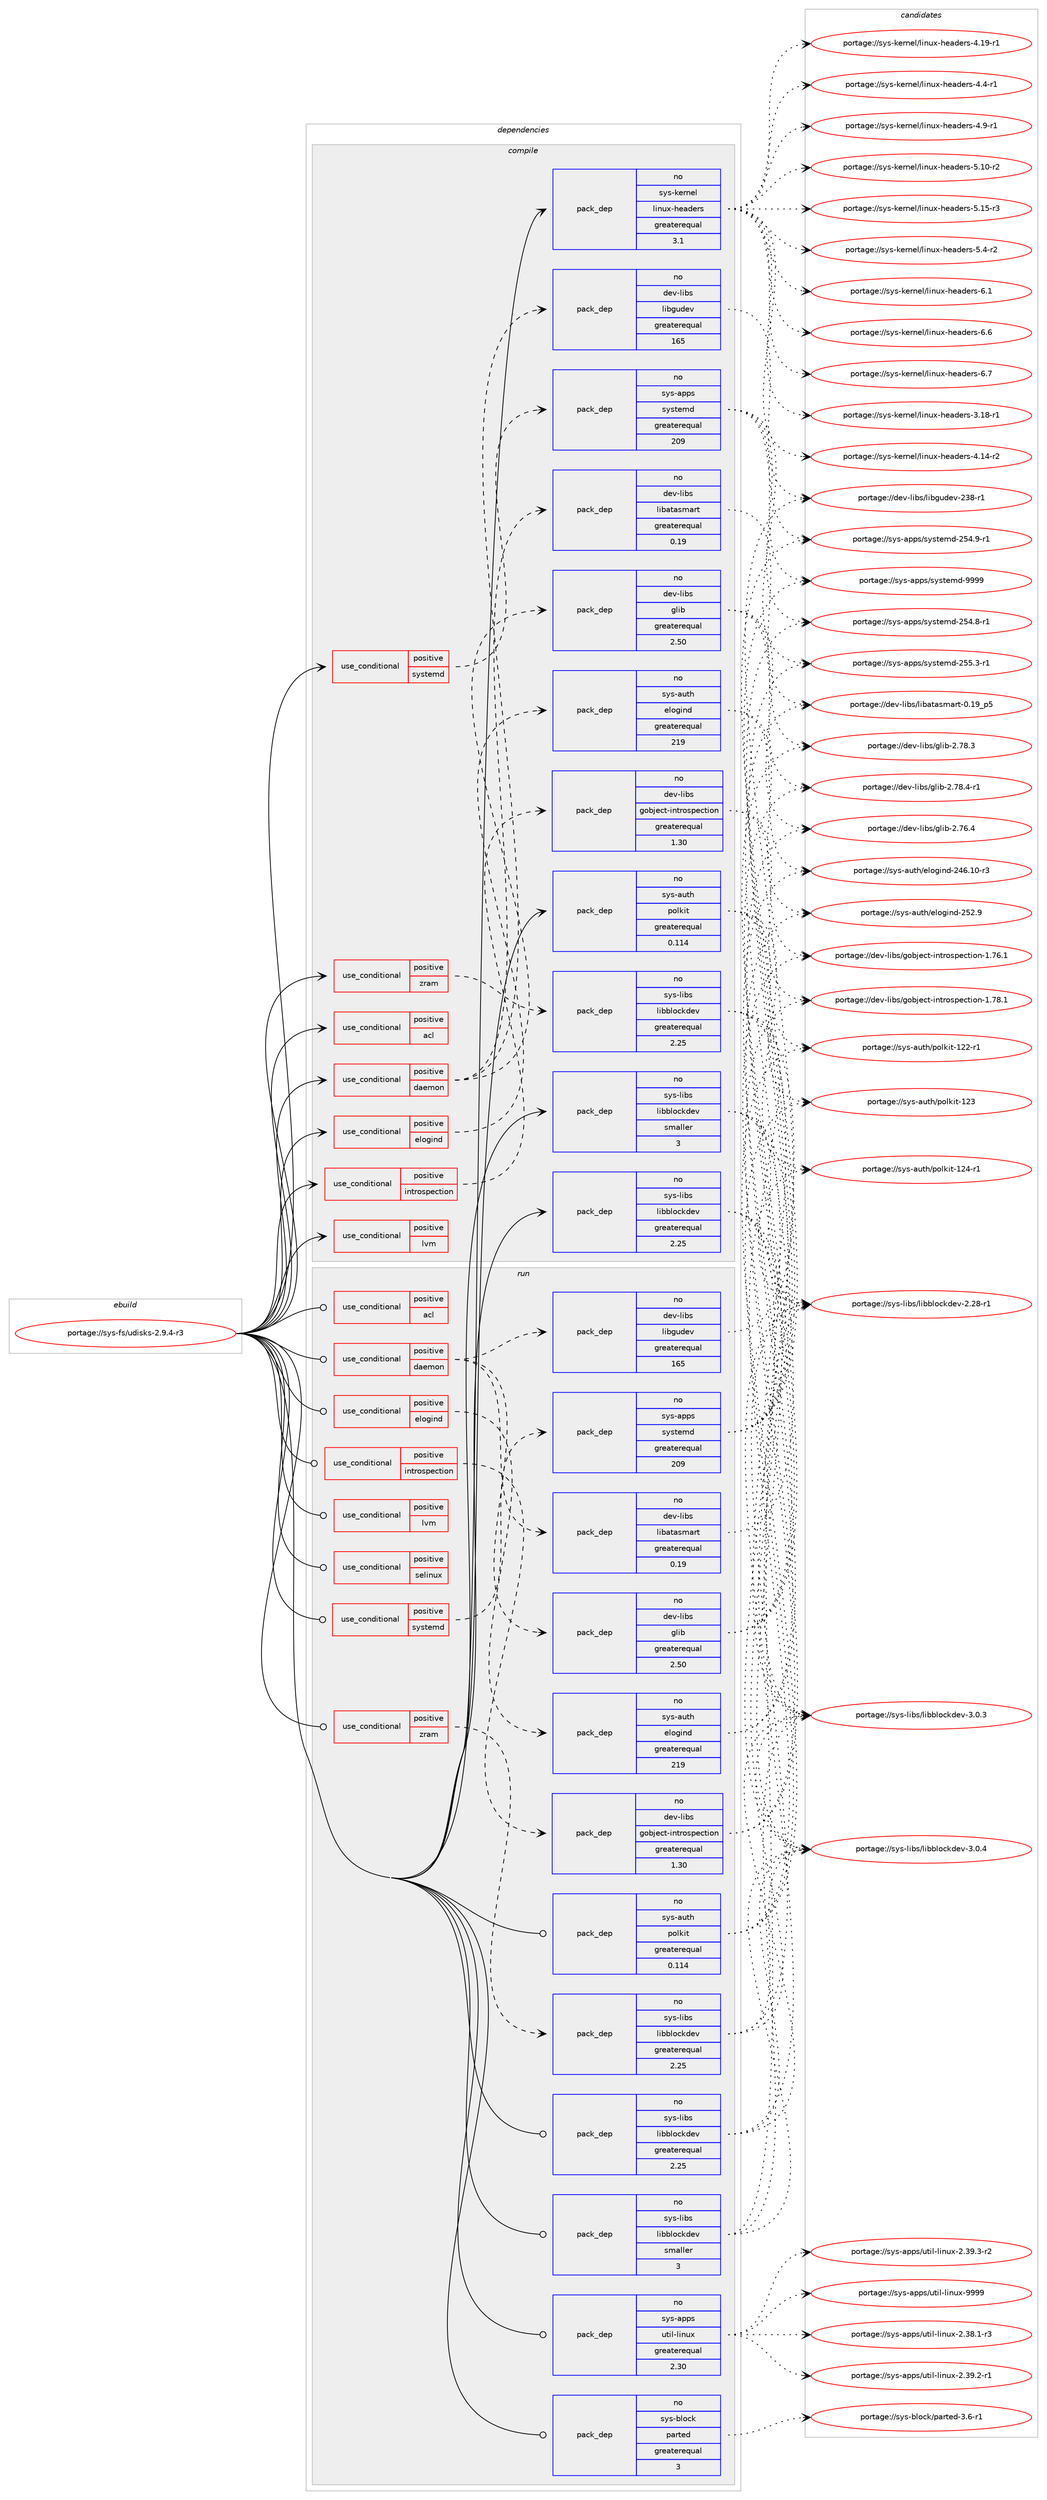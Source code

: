 digraph prolog {

# *************
# Graph options
# *************

newrank=true;
concentrate=true;
compound=true;
graph [rankdir=LR,fontname=Helvetica,fontsize=10,ranksep=1.5];#, ranksep=2.5, nodesep=0.2];
edge  [arrowhead=vee];
node  [fontname=Helvetica,fontsize=10];

# **********
# The ebuild
# **********

subgraph cluster_leftcol {
color=gray;
rank=same;
label=<<i>ebuild</i>>;
id [label="portage://sys-fs/udisks-2.9.4-r3", color=red, width=4, href="../sys-fs/udisks-2.9.4-r3.svg"];
}

# ****************
# The dependencies
# ****************

subgraph cluster_midcol {
color=gray;
label=<<i>dependencies</i>>;
subgraph cluster_compile {
fillcolor="#eeeeee";
style=filled;
label=<<i>compile</i>>;
subgraph cond13725 {
dependency20249 [label=<<TABLE BORDER="0" CELLBORDER="1" CELLSPACING="0" CELLPADDING="4"><TR><TD ROWSPAN="3" CELLPADDING="10">use_conditional</TD></TR><TR><TD>positive</TD></TR><TR><TD>acl</TD></TR></TABLE>>, shape=none, color=red];
# *** BEGIN UNKNOWN DEPENDENCY TYPE (TODO) ***
# dependency20249 -> package_dependency(portage://sys-fs/udisks-2.9.4-r3,install,no,virtual,acl,none,[,,],[],[])
# *** END UNKNOWN DEPENDENCY TYPE (TODO) ***

}
id:e -> dependency20249:w [weight=20,style="solid",arrowhead="vee"];
subgraph cond13726 {
dependency20250 [label=<<TABLE BORDER="0" CELLBORDER="1" CELLSPACING="0" CELLPADDING="4"><TR><TD ROWSPAN="3" CELLPADDING="10">use_conditional</TD></TR><TR><TD>positive</TD></TR><TR><TD>daemon</TD></TR></TABLE>>, shape=none, color=red];
subgraph pack6338 {
dependency20251 [label=<<TABLE BORDER="0" CELLBORDER="1" CELLSPACING="0" CELLPADDING="4" WIDTH="220"><TR><TD ROWSPAN="6" CELLPADDING="30">pack_dep</TD></TR><TR><TD WIDTH="110">no</TD></TR><TR><TD>dev-libs</TD></TR><TR><TD>glib</TD></TR><TR><TD>greaterequal</TD></TR><TR><TD>2.50</TD></TR></TABLE>>, shape=none, color=blue];
}
dependency20250:e -> dependency20251:w [weight=20,style="dashed",arrowhead="vee"];
subgraph pack6339 {
dependency20252 [label=<<TABLE BORDER="0" CELLBORDER="1" CELLSPACING="0" CELLPADDING="4" WIDTH="220"><TR><TD ROWSPAN="6" CELLPADDING="30">pack_dep</TD></TR><TR><TD WIDTH="110">no</TD></TR><TR><TD>dev-libs</TD></TR><TR><TD>libatasmart</TD></TR><TR><TD>greaterequal</TD></TR><TR><TD>0.19</TD></TR></TABLE>>, shape=none, color=blue];
}
dependency20250:e -> dependency20252:w [weight=20,style="dashed",arrowhead="vee"];
subgraph pack6340 {
dependency20253 [label=<<TABLE BORDER="0" CELLBORDER="1" CELLSPACING="0" CELLPADDING="4" WIDTH="220"><TR><TD ROWSPAN="6" CELLPADDING="30">pack_dep</TD></TR><TR><TD WIDTH="110">no</TD></TR><TR><TD>dev-libs</TD></TR><TR><TD>libgudev</TD></TR><TR><TD>greaterequal</TD></TR><TR><TD>165</TD></TR></TABLE>>, shape=none, color=blue];
}
dependency20250:e -> dependency20253:w [weight=20,style="dashed",arrowhead="vee"];
}
id:e -> dependency20250:w [weight=20,style="solid",arrowhead="vee"];
subgraph cond13727 {
dependency20254 [label=<<TABLE BORDER="0" CELLBORDER="1" CELLSPACING="0" CELLPADDING="4"><TR><TD ROWSPAN="3" CELLPADDING="10">use_conditional</TD></TR><TR><TD>positive</TD></TR><TR><TD>elogind</TD></TR></TABLE>>, shape=none, color=red];
subgraph pack6341 {
dependency20255 [label=<<TABLE BORDER="0" CELLBORDER="1" CELLSPACING="0" CELLPADDING="4" WIDTH="220"><TR><TD ROWSPAN="6" CELLPADDING="30">pack_dep</TD></TR><TR><TD WIDTH="110">no</TD></TR><TR><TD>sys-auth</TD></TR><TR><TD>elogind</TD></TR><TR><TD>greaterequal</TD></TR><TR><TD>219</TD></TR></TABLE>>, shape=none, color=blue];
}
dependency20254:e -> dependency20255:w [weight=20,style="dashed",arrowhead="vee"];
}
id:e -> dependency20254:w [weight=20,style="solid",arrowhead="vee"];
subgraph cond13728 {
dependency20256 [label=<<TABLE BORDER="0" CELLBORDER="1" CELLSPACING="0" CELLPADDING="4"><TR><TD ROWSPAN="3" CELLPADDING="10">use_conditional</TD></TR><TR><TD>positive</TD></TR><TR><TD>introspection</TD></TR></TABLE>>, shape=none, color=red];
subgraph pack6342 {
dependency20257 [label=<<TABLE BORDER="0" CELLBORDER="1" CELLSPACING="0" CELLPADDING="4" WIDTH="220"><TR><TD ROWSPAN="6" CELLPADDING="30">pack_dep</TD></TR><TR><TD WIDTH="110">no</TD></TR><TR><TD>dev-libs</TD></TR><TR><TD>gobject-introspection</TD></TR><TR><TD>greaterequal</TD></TR><TR><TD>1.30</TD></TR></TABLE>>, shape=none, color=blue];
}
dependency20256:e -> dependency20257:w [weight=20,style="dashed",arrowhead="vee"];
}
id:e -> dependency20256:w [weight=20,style="solid",arrowhead="vee"];
subgraph cond13729 {
dependency20258 [label=<<TABLE BORDER="0" CELLBORDER="1" CELLSPACING="0" CELLPADDING="4"><TR><TD ROWSPAN="3" CELLPADDING="10">use_conditional</TD></TR><TR><TD>positive</TD></TR><TR><TD>lvm</TD></TR></TABLE>>, shape=none, color=red];
# *** BEGIN UNKNOWN DEPENDENCY TYPE (TODO) ***
# dependency20258 -> package_dependency(portage://sys-fs/udisks-2.9.4-r3,install,no,sys-fs,lvm2,none,[,,],[],[])
# *** END UNKNOWN DEPENDENCY TYPE (TODO) ***

}
id:e -> dependency20258:w [weight=20,style="solid",arrowhead="vee"];
subgraph cond13730 {
dependency20259 [label=<<TABLE BORDER="0" CELLBORDER="1" CELLSPACING="0" CELLPADDING="4"><TR><TD ROWSPAN="3" CELLPADDING="10">use_conditional</TD></TR><TR><TD>positive</TD></TR><TR><TD>systemd</TD></TR></TABLE>>, shape=none, color=red];
subgraph pack6343 {
dependency20260 [label=<<TABLE BORDER="0" CELLBORDER="1" CELLSPACING="0" CELLPADDING="4" WIDTH="220"><TR><TD ROWSPAN="6" CELLPADDING="30">pack_dep</TD></TR><TR><TD WIDTH="110">no</TD></TR><TR><TD>sys-apps</TD></TR><TR><TD>systemd</TD></TR><TR><TD>greaterequal</TD></TR><TR><TD>209</TD></TR></TABLE>>, shape=none, color=blue];
}
dependency20259:e -> dependency20260:w [weight=20,style="dashed",arrowhead="vee"];
}
id:e -> dependency20259:w [weight=20,style="solid",arrowhead="vee"];
subgraph cond13731 {
dependency20261 [label=<<TABLE BORDER="0" CELLBORDER="1" CELLSPACING="0" CELLPADDING="4"><TR><TD ROWSPAN="3" CELLPADDING="10">use_conditional</TD></TR><TR><TD>positive</TD></TR><TR><TD>zram</TD></TR></TABLE>>, shape=none, color=red];
subgraph pack6344 {
dependency20262 [label=<<TABLE BORDER="0" CELLBORDER="1" CELLSPACING="0" CELLPADDING="4" WIDTH="220"><TR><TD ROWSPAN="6" CELLPADDING="30">pack_dep</TD></TR><TR><TD WIDTH="110">no</TD></TR><TR><TD>sys-libs</TD></TR><TR><TD>libblockdev</TD></TR><TR><TD>greaterequal</TD></TR><TR><TD>2.25</TD></TR></TABLE>>, shape=none, color=blue];
}
dependency20261:e -> dependency20262:w [weight=20,style="dashed",arrowhead="vee"];
}
id:e -> dependency20261:w [weight=20,style="solid",arrowhead="vee"];
subgraph pack6345 {
dependency20263 [label=<<TABLE BORDER="0" CELLBORDER="1" CELLSPACING="0" CELLPADDING="4" WIDTH="220"><TR><TD ROWSPAN="6" CELLPADDING="30">pack_dep</TD></TR><TR><TD WIDTH="110">no</TD></TR><TR><TD>sys-auth</TD></TR><TR><TD>polkit</TD></TR><TR><TD>greaterequal</TD></TR><TR><TD>0.114</TD></TR></TABLE>>, shape=none, color=blue];
}
id:e -> dependency20263:w [weight=20,style="solid",arrowhead="vee"];
subgraph pack6346 {
dependency20264 [label=<<TABLE BORDER="0" CELLBORDER="1" CELLSPACING="0" CELLPADDING="4" WIDTH="220"><TR><TD ROWSPAN="6" CELLPADDING="30">pack_dep</TD></TR><TR><TD WIDTH="110">no</TD></TR><TR><TD>sys-kernel</TD></TR><TR><TD>linux-headers</TD></TR><TR><TD>greaterequal</TD></TR><TR><TD>3.1</TD></TR></TABLE>>, shape=none, color=blue];
}
id:e -> dependency20264:w [weight=20,style="solid",arrowhead="vee"];
subgraph pack6347 {
dependency20265 [label=<<TABLE BORDER="0" CELLBORDER="1" CELLSPACING="0" CELLPADDING="4" WIDTH="220"><TR><TD ROWSPAN="6" CELLPADDING="30">pack_dep</TD></TR><TR><TD WIDTH="110">no</TD></TR><TR><TD>sys-libs</TD></TR><TR><TD>libblockdev</TD></TR><TR><TD>greaterequal</TD></TR><TR><TD>2.25</TD></TR></TABLE>>, shape=none, color=blue];
}
id:e -> dependency20265:w [weight=20,style="solid",arrowhead="vee"];
subgraph pack6348 {
dependency20266 [label=<<TABLE BORDER="0" CELLBORDER="1" CELLSPACING="0" CELLPADDING="4" WIDTH="220"><TR><TD ROWSPAN="6" CELLPADDING="30">pack_dep</TD></TR><TR><TD WIDTH="110">no</TD></TR><TR><TD>sys-libs</TD></TR><TR><TD>libblockdev</TD></TR><TR><TD>smaller</TD></TR><TR><TD>3</TD></TR></TABLE>>, shape=none, color=blue];
}
id:e -> dependency20266:w [weight=20,style="solid",arrowhead="vee"];
# *** BEGIN UNKNOWN DEPENDENCY TYPE (TODO) ***
# id -> package_dependency(portage://sys-fs/udisks-2.9.4-r3,install,no,virtual,udev,none,[,,],[],[])
# *** END UNKNOWN DEPENDENCY TYPE (TODO) ***

}
subgraph cluster_compileandrun {
fillcolor="#eeeeee";
style=filled;
label=<<i>compile and run</i>>;
}
subgraph cluster_run {
fillcolor="#eeeeee";
style=filled;
label=<<i>run</i>>;
subgraph cond13732 {
dependency20267 [label=<<TABLE BORDER="0" CELLBORDER="1" CELLSPACING="0" CELLPADDING="4"><TR><TD ROWSPAN="3" CELLPADDING="10">use_conditional</TD></TR><TR><TD>positive</TD></TR><TR><TD>acl</TD></TR></TABLE>>, shape=none, color=red];
# *** BEGIN UNKNOWN DEPENDENCY TYPE (TODO) ***
# dependency20267 -> package_dependency(portage://sys-fs/udisks-2.9.4-r3,run,no,virtual,acl,none,[,,],[],[])
# *** END UNKNOWN DEPENDENCY TYPE (TODO) ***

}
id:e -> dependency20267:w [weight=20,style="solid",arrowhead="odot"];
subgraph cond13733 {
dependency20268 [label=<<TABLE BORDER="0" CELLBORDER="1" CELLSPACING="0" CELLPADDING="4"><TR><TD ROWSPAN="3" CELLPADDING="10">use_conditional</TD></TR><TR><TD>positive</TD></TR><TR><TD>daemon</TD></TR></TABLE>>, shape=none, color=red];
subgraph pack6349 {
dependency20269 [label=<<TABLE BORDER="0" CELLBORDER="1" CELLSPACING="0" CELLPADDING="4" WIDTH="220"><TR><TD ROWSPAN="6" CELLPADDING="30">pack_dep</TD></TR><TR><TD WIDTH="110">no</TD></TR><TR><TD>dev-libs</TD></TR><TR><TD>glib</TD></TR><TR><TD>greaterequal</TD></TR><TR><TD>2.50</TD></TR></TABLE>>, shape=none, color=blue];
}
dependency20268:e -> dependency20269:w [weight=20,style="dashed",arrowhead="vee"];
subgraph pack6350 {
dependency20270 [label=<<TABLE BORDER="0" CELLBORDER="1" CELLSPACING="0" CELLPADDING="4" WIDTH="220"><TR><TD ROWSPAN="6" CELLPADDING="30">pack_dep</TD></TR><TR><TD WIDTH="110">no</TD></TR><TR><TD>dev-libs</TD></TR><TR><TD>libatasmart</TD></TR><TR><TD>greaterequal</TD></TR><TR><TD>0.19</TD></TR></TABLE>>, shape=none, color=blue];
}
dependency20268:e -> dependency20270:w [weight=20,style="dashed",arrowhead="vee"];
subgraph pack6351 {
dependency20271 [label=<<TABLE BORDER="0" CELLBORDER="1" CELLSPACING="0" CELLPADDING="4" WIDTH="220"><TR><TD ROWSPAN="6" CELLPADDING="30">pack_dep</TD></TR><TR><TD WIDTH="110">no</TD></TR><TR><TD>dev-libs</TD></TR><TR><TD>libgudev</TD></TR><TR><TD>greaterequal</TD></TR><TR><TD>165</TD></TR></TABLE>>, shape=none, color=blue];
}
dependency20268:e -> dependency20271:w [weight=20,style="dashed",arrowhead="vee"];
}
id:e -> dependency20268:w [weight=20,style="solid",arrowhead="odot"];
subgraph cond13734 {
dependency20272 [label=<<TABLE BORDER="0" CELLBORDER="1" CELLSPACING="0" CELLPADDING="4"><TR><TD ROWSPAN="3" CELLPADDING="10">use_conditional</TD></TR><TR><TD>positive</TD></TR><TR><TD>elogind</TD></TR></TABLE>>, shape=none, color=red];
subgraph pack6352 {
dependency20273 [label=<<TABLE BORDER="0" CELLBORDER="1" CELLSPACING="0" CELLPADDING="4" WIDTH="220"><TR><TD ROWSPAN="6" CELLPADDING="30">pack_dep</TD></TR><TR><TD WIDTH="110">no</TD></TR><TR><TD>sys-auth</TD></TR><TR><TD>elogind</TD></TR><TR><TD>greaterequal</TD></TR><TR><TD>219</TD></TR></TABLE>>, shape=none, color=blue];
}
dependency20272:e -> dependency20273:w [weight=20,style="dashed",arrowhead="vee"];
}
id:e -> dependency20272:w [weight=20,style="solid",arrowhead="odot"];
subgraph cond13735 {
dependency20274 [label=<<TABLE BORDER="0" CELLBORDER="1" CELLSPACING="0" CELLPADDING="4"><TR><TD ROWSPAN="3" CELLPADDING="10">use_conditional</TD></TR><TR><TD>positive</TD></TR><TR><TD>introspection</TD></TR></TABLE>>, shape=none, color=red];
subgraph pack6353 {
dependency20275 [label=<<TABLE BORDER="0" CELLBORDER="1" CELLSPACING="0" CELLPADDING="4" WIDTH="220"><TR><TD ROWSPAN="6" CELLPADDING="30">pack_dep</TD></TR><TR><TD WIDTH="110">no</TD></TR><TR><TD>dev-libs</TD></TR><TR><TD>gobject-introspection</TD></TR><TR><TD>greaterequal</TD></TR><TR><TD>1.30</TD></TR></TABLE>>, shape=none, color=blue];
}
dependency20274:e -> dependency20275:w [weight=20,style="dashed",arrowhead="vee"];
}
id:e -> dependency20274:w [weight=20,style="solid",arrowhead="odot"];
subgraph cond13736 {
dependency20276 [label=<<TABLE BORDER="0" CELLBORDER="1" CELLSPACING="0" CELLPADDING="4"><TR><TD ROWSPAN="3" CELLPADDING="10">use_conditional</TD></TR><TR><TD>positive</TD></TR><TR><TD>lvm</TD></TR></TABLE>>, shape=none, color=red];
# *** BEGIN UNKNOWN DEPENDENCY TYPE (TODO) ***
# dependency20276 -> package_dependency(portage://sys-fs/udisks-2.9.4-r3,run,no,sys-fs,lvm2,none,[,,],[],[])
# *** END UNKNOWN DEPENDENCY TYPE (TODO) ***

}
id:e -> dependency20276:w [weight=20,style="solid",arrowhead="odot"];
subgraph cond13737 {
dependency20277 [label=<<TABLE BORDER="0" CELLBORDER="1" CELLSPACING="0" CELLPADDING="4"><TR><TD ROWSPAN="3" CELLPADDING="10">use_conditional</TD></TR><TR><TD>positive</TD></TR><TR><TD>selinux</TD></TR></TABLE>>, shape=none, color=red];
# *** BEGIN UNKNOWN DEPENDENCY TYPE (TODO) ***
# dependency20277 -> package_dependency(portage://sys-fs/udisks-2.9.4-r3,run,no,sec-policy,selinux-devicekit,none,[,,],[],[])
# *** END UNKNOWN DEPENDENCY TYPE (TODO) ***

}
id:e -> dependency20277:w [weight=20,style="solid",arrowhead="odot"];
subgraph cond13738 {
dependency20278 [label=<<TABLE BORDER="0" CELLBORDER="1" CELLSPACING="0" CELLPADDING="4"><TR><TD ROWSPAN="3" CELLPADDING="10">use_conditional</TD></TR><TR><TD>positive</TD></TR><TR><TD>systemd</TD></TR></TABLE>>, shape=none, color=red];
subgraph pack6354 {
dependency20279 [label=<<TABLE BORDER="0" CELLBORDER="1" CELLSPACING="0" CELLPADDING="4" WIDTH="220"><TR><TD ROWSPAN="6" CELLPADDING="30">pack_dep</TD></TR><TR><TD WIDTH="110">no</TD></TR><TR><TD>sys-apps</TD></TR><TR><TD>systemd</TD></TR><TR><TD>greaterequal</TD></TR><TR><TD>209</TD></TR></TABLE>>, shape=none, color=blue];
}
dependency20278:e -> dependency20279:w [weight=20,style="dashed",arrowhead="vee"];
}
id:e -> dependency20278:w [weight=20,style="solid",arrowhead="odot"];
subgraph cond13739 {
dependency20280 [label=<<TABLE BORDER="0" CELLBORDER="1" CELLSPACING="0" CELLPADDING="4"><TR><TD ROWSPAN="3" CELLPADDING="10">use_conditional</TD></TR><TR><TD>positive</TD></TR><TR><TD>zram</TD></TR></TABLE>>, shape=none, color=red];
subgraph pack6355 {
dependency20281 [label=<<TABLE BORDER="0" CELLBORDER="1" CELLSPACING="0" CELLPADDING="4" WIDTH="220"><TR><TD ROWSPAN="6" CELLPADDING="30">pack_dep</TD></TR><TR><TD WIDTH="110">no</TD></TR><TR><TD>sys-libs</TD></TR><TR><TD>libblockdev</TD></TR><TR><TD>greaterequal</TD></TR><TR><TD>2.25</TD></TR></TABLE>>, shape=none, color=blue];
}
dependency20280:e -> dependency20281:w [weight=20,style="dashed",arrowhead="vee"];
}
id:e -> dependency20280:w [weight=20,style="solid",arrowhead="odot"];
subgraph pack6356 {
dependency20282 [label=<<TABLE BORDER="0" CELLBORDER="1" CELLSPACING="0" CELLPADDING="4" WIDTH="220"><TR><TD ROWSPAN="6" CELLPADDING="30">pack_dep</TD></TR><TR><TD WIDTH="110">no</TD></TR><TR><TD>sys-apps</TD></TR><TR><TD>util-linux</TD></TR><TR><TD>greaterequal</TD></TR><TR><TD>2.30</TD></TR></TABLE>>, shape=none, color=blue];
}
id:e -> dependency20282:w [weight=20,style="solid",arrowhead="odot"];
subgraph pack6357 {
dependency20283 [label=<<TABLE BORDER="0" CELLBORDER="1" CELLSPACING="0" CELLPADDING="4" WIDTH="220"><TR><TD ROWSPAN="6" CELLPADDING="30">pack_dep</TD></TR><TR><TD WIDTH="110">no</TD></TR><TR><TD>sys-auth</TD></TR><TR><TD>polkit</TD></TR><TR><TD>greaterequal</TD></TR><TR><TD>0.114</TD></TR></TABLE>>, shape=none, color=blue];
}
id:e -> dependency20283:w [weight=20,style="solid",arrowhead="odot"];
subgraph pack6358 {
dependency20284 [label=<<TABLE BORDER="0" CELLBORDER="1" CELLSPACING="0" CELLPADDING="4" WIDTH="220"><TR><TD ROWSPAN="6" CELLPADDING="30">pack_dep</TD></TR><TR><TD WIDTH="110">no</TD></TR><TR><TD>sys-block</TD></TR><TR><TD>parted</TD></TR><TR><TD>greaterequal</TD></TR><TR><TD>3</TD></TR></TABLE>>, shape=none, color=blue];
}
id:e -> dependency20284:w [weight=20,style="solid",arrowhead="odot"];
subgraph pack6359 {
dependency20285 [label=<<TABLE BORDER="0" CELLBORDER="1" CELLSPACING="0" CELLPADDING="4" WIDTH="220"><TR><TD ROWSPAN="6" CELLPADDING="30">pack_dep</TD></TR><TR><TD WIDTH="110">no</TD></TR><TR><TD>sys-libs</TD></TR><TR><TD>libblockdev</TD></TR><TR><TD>greaterequal</TD></TR><TR><TD>2.25</TD></TR></TABLE>>, shape=none, color=blue];
}
id:e -> dependency20285:w [weight=20,style="solid",arrowhead="odot"];
subgraph pack6360 {
dependency20286 [label=<<TABLE BORDER="0" CELLBORDER="1" CELLSPACING="0" CELLPADDING="4" WIDTH="220"><TR><TD ROWSPAN="6" CELLPADDING="30">pack_dep</TD></TR><TR><TD WIDTH="110">no</TD></TR><TR><TD>sys-libs</TD></TR><TR><TD>libblockdev</TD></TR><TR><TD>smaller</TD></TR><TR><TD>3</TD></TR></TABLE>>, shape=none, color=blue];
}
id:e -> dependency20286:w [weight=20,style="solid",arrowhead="odot"];
# *** BEGIN UNKNOWN DEPENDENCY TYPE (TODO) ***
# id -> package_dependency(portage://sys-fs/udisks-2.9.4-r3,run,no,virtual,tmpfiles,none,[,,],[],[])
# *** END UNKNOWN DEPENDENCY TYPE (TODO) ***

# *** BEGIN UNKNOWN DEPENDENCY TYPE (TODO) ***
# id -> package_dependency(portage://sys-fs/udisks-2.9.4-r3,run,no,virtual,udev,none,[,,],[],[])
# *** END UNKNOWN DEPENDENCY TYPE (TODO) ***

}
}

# **************
# The candidates
# **************

subgraph cluster_choices {
rank=same;
color=gray;
label=<<i>candidates</i>>;

subgraph choice6338 {
color=black;
nodesep=1;
choice1001011184510810598115471031081059845504655544652 [label="portage://dev-libs/glib-2.76.4", color=red, width=4,href="../dev-libs/glib-2.76.4.svg"];
choice1001011184510810598115471031081059845504655564651 [label="portage://dev-libs/glib-2.78.3", color=red, width=4,href="../dev-libs/glib-2.78.3.svg"];
choice10010111845108105981154710310810598455046555646524511449 [label="portage://dev-libs/glib-2.78.4-r1", color=red, width=4,href="../dev-libs/glib-2.78.4-r1.svg"];
dependency20251:e -> choice1001011184510810598115471031081059845504655544652:w [style=dotted,weight="100"];
dependency20251:e -> choice1001011184510810598115471031081059845504655564651:w [style=dotted,weight="100"];
dependency20251:e -> choice10010111845108105981154710310810598455046555646524511449:w [style=dotted,weight="100"];
}
subgraph choice6339 {
color=black;
nodesep=1;
choice1001011184510810598115471081059897116971151099711411645484649579511253 [label="portage://dev-libs/libatasmart-0.19_p5", color=red, width=4,href="../dev-libs/libatasmart-0.19_p5.svg"];
dependency20252:e -> choice1001011184510810598115471081059897116971151099711411645484649579511253:w [style=dotted,weight="100"];
}
subgraph choice6340 {
color=black;
nodesep=1;
choice10010111845108105981154710810598103117100101118455051564511449 [label="portage://dev-libs/libgudev-238-r1", color=red, width=4,href="../dev-libs/libgudev-238-r1.svg"];
dependency20253:e -> choice10010111845108105981154710810598103117100101118455051564511449:w [style=dotted,weight="100"];
}
subgraph choice6341 {
color=black;
nodesep=1;
choice115121115459711711610447101108111103105110100455052544649484511451 [label="portage://sys-auth/elogind-246.10-r3", color=red, width=4,href="../sys-auth/elogind-246.10-r3.svg"];
choice115121115459711711610447101108111103105110100455053504657 [label="portage://sys-auth/elogind-252.9", color=red, width=4,href="../sys-auth/elogind-252.9.svg"];
dependency20255:e -> choice115121115459711711610447101108111103105110100455052544649484511451:w [style=dotted,weight="100"];
dependency20255:e -> choice115121115459711711610447101108111103105110100455053504657:w [style=dotted,weight="100"];
}
subgraph choice6342 {
color=black;
nodesep=1;
choice1001011184510810598115471031119810610199116451051101161141111151121019911610511111045494655544649 [label="portage://dev-libs/gobject-introspection-1.76.1", color=red, width=4,href="../dev-libs/gobject-introspection-1.76.1.svg"];
choice1001011184510810598115471031119810610199116451051101161141111151121019911610511111045494655564649 [label="portage://dev-libs/gobject-introspection-1.78.1", color=red, width=4,href="../dev-libs/gobject-introspection-1.78.1.svg"];
dependency20257:e -> choice1001011184510810598115471031119810610199116451051101161141111151121019911610511111045494655544649:w [style=dotted,weight="100"];
dependency20257:e -> choice1001011184510810598115471031119810610199116451051101161141111151121019911610511111045494655564649:w [style=dotted,weight="100"];
}
subgraph choice6343 {
color=black;
nodesep=1;
choice1151211154597112112115471151211151161011091004550535246564511449 [label="portage://sys-apps/systemd-254.8-r1", color=red, width=4,href="../sys-apps/systemd-254.8-r1.svg"];
choice1151211154597112112115471151211151161011091004550535246574511449 [label="portage://sys-apps/systemd-254.9-r1", color=red, width=4,href="../sys-apps/systemd-254.9-r1.svg"];
choice1151211154597112112115471151211151161011091004550535346514511449 [label="portage://sys-apps/systemd-255.3-r1", color=red, width=4,href="../sys-apps/systemd-255.3-r1.svg"];
choice1151211154597112112115471151211151161011091004557575757 [label="portage://sys-apps/systemd-9999", color=red, width=4,href="../sys-apps/systemd-9999.svg"];
dependency20260:e -> choice1151211154597112112115471151211151161011091004550535246564511449:w [style=dotted,weight="100"];
dependency20260:e -> choice1151211154597112112115471151211151161011091004550535246574511449:w [style=dotted,weight="100"];
dependency20260:e -> choice1151211154597112112115471151211151161011091004550535346514511449:w [style=dotted,weight="100"];
dependency20260:e -> choice1151211154597112112115471151211151161011091004557575757:w [style=dotted,weight="100"];
}
subgraph choice6344 {
color=black;
nodesep=1;
choice11512111545108105981154710810598981081119910710010111845504650564511449 [label="portage://sys-libs/libblockdev-2.28-r1", color=red, width=4,href="../sys-libs/libblockdev-2.28-r1.svg"];
choice115121115451081059811547108105989810811199107100101118455146484651 [label="portage://sys-libs/libblockdev-3.0.3", color=red, width=4,href="../sys-libs/libblockdev-3.0.3.svg"];
choice115121115451081059811547108105989810811199107100101118455146484652 [label="portage://sys-libs/libblockdev-3.0.4", color=red, width=4,href="../sys-libs/libblockdev-3.0.4.svg"];
dependency20262:e -> choice11512111545108105981154710810598981081119910710010111845504650564511449:w [style=dotted,weight="100"];
dependency20262:e -> choice115121115451081059811547108105989810811199107100101118455146484651:w [style=dotted,weight="100"];
dependency20262:e -> choice115121115451081059811547108105989810811199107100101118455146484652:w [style=dotted,weight="100"];
}
subgraph choice6345 {
color=black;
nodesep=1;
choice115121115459711711610447112111108107105116454950504511449 [label="portage://sys-auth/polkit-122-r1", color=red, width=4,href="../sys-auth/polkit-122-r1.svg"];
choice11512111545971171161044711211110810710511645495051 [label="portage://sys-auth/polkit-123", color=red, width=4,href="../sys-auth/polkit-123.svg"];
choice115121115459711711610447112111108107105116454950524511449 [label="portage://sys-auth/polkit-124-r1", color=red, width=4,href="../sys-auth/polkit-124-r1.svg"];
dependency20263:e -> choice115121115459711711610447112111108107105116454950504511449:w [style=dotted,weight="100"];
dependency20263:e -> choice11512111545971171161044711211110810710511645495051:w [style=dotted,weight="100"];
dependency20263:e -> choice115121115459711711610447112111108107105116454950524511449:w [style=dotted,weight="100"];
}
subgraph choice6346 {
color=black;
nodesep=1;
choice1151211154510710111411010110847108105110117120451041019710010111411545514649564511449 [label="portage://sys-kernel/linux-headers-3.18-r1", color=red, width=4,href="../sys-kernel/linux-headers-3.18-r1.svg"];
choice1151211154510710111411010110847108105110117120451041019710010111411545524649524511450 [label="portage://sys-kernel/linux-headers-4.14-r2", color=red, width=4,href="../sys-kernel/linux-headers-4.14-r2.svg"];
choice1151211154510710111411010110847108105110117120451041019710010111411545524649574511449 [label="portage://sys-kernel/linux-headers-4.19-r1", color=red, width=4,href="../sys-kernel/linux-headers-4.19-r1.svg"];
choice11512111545107101114110101108471081051101171204510410197100101114115455246524511449 [label="portage://sys-kernel/linux-headers-4.4-r1", color=red, width=4,href="../sys-kernel/linux-headers-4.4-r1.svg"];
choice11512111545107101114110101108471081051101171204510410197100101114115455246574511449 [label="portage://sys-kernel/linux-headers-4.9-r1", color=red, width=4,href="../sys-kernel/linux-headers-4.9-r1.svg"];
choice1151211154510710111411010110847108105110117120451041019710010111411545534649484511450 [label="portage://sys-kernel/linux-headers-5.10-r2", color=red, width=4,href="../sys-kernel/linux-headers-5.10-r2.svg"];
choice1151211154510710111411010110847108105110117120451041019710010111411545534649534511451 [label="portage://sys-kernel/linux-headers-5.15-r3", color=red, width=4,href="../sys-kernel/linux-headers-5.15-r3.svg"];
choice11512111545107101114110101108471081051101171204510410197100101114115455346524511450 [label="portage://sys-kernel/linux-headers-5.4-r2", color=red, width=4,href="../sys-kernel/linux-headers-5.4-r2.svg"];
choice1151211154510710111411010110847108105110117120451041019710010111411545544649 [label="portage://sys-kernel/linux-headers-6.1", color=red, width=4,href="../sys-kernel/linux-headers-6.1.svg"];
choice1151211154510710111411010110847108105110117120451041019710010111411545544654 [label="portage://sys-kernel/linux-headers-6.6", color=red, width=4,href="../sys-kernel/linux-headers-6.6.svg"];
choice1151211154510710111411010110847108105110117120451041019710010111411545544655 [label="portage://sys-kernel/linux-headers-6.7", color=red, width=4,href="../sys-kernel/linux-headers-6.7.svg"];
dependency20264:e -> choice1151211154510710111411010110847108105110117120451041019710010111411545514649564511449:w [style=dotted,weight="100"];
dependency20264:e -> choice1151211154510710111411010110847108105110117120451041019710010111411545524649524511450:w [style=dotted,weight="100"];
dependency20264:e -> choice1151211154510710111411010110847108105110117120451041019710010111411545524649574511449:w [style=dotted,weight="100"];
dependency20264:e -> choice11512111545107101114110101108471081051101171204510410197100101114115455246524511449:w [style=dotted,weight="100"];
dependency20264:e -> choice11512111545107101114110101108471081051101171204510410197100101114115455246574511449:w [style=dotted,weight="100"];
dependency20264:e -> choice1151211154510710111411010110847108105110117120451041019710010111411545534649484511450:w [style=dotted,weight="100"];
dependency20264:e -> choice1151211154510710111411010110847108105110117120451041019710010111411545534649534511451:w [style=dotted,weight="100"];
dependency20264:e -> choice11512111545107101114110101108471081051101171204510410197100101114115455346524511450:w [style=dotted,weight="100"];
dependency20264:e -> choice1151211154510710111411010110847108105110117120451041019710010111411545544649:w [style=dotted,weight="100"];
dependency20264:e -> choice1151211154510710111411010110847108105110117120451041019710010111411545544654:w [style=dotted,weight="100"];
dependency20264:e -> choice1151211154510710111411010110847108105110117120451041019710010111411545544655:w [style=dotted,weight="100"];
}
subgraph choice6347 {
color=black;
nodesep=1;
choice11512111545108105981154710810598981081119910710010111845504650564511449 [label="portage://sys-libs/libblockdev-2.28-r1", color=red, width=4,href="../sys-libs/libblockdev-2.28-r1.svg"];
choice115121115451081059811547108105989810811199107100101118455146484651 [label="portage://sys-libs/libblockdev-3.0.3", color=red, width=4,href="../sys-libs/libblockdev-3.0.3.svg"];
choice115121115451081059811547108105989810811199107100101118455146484652 [label="portage://sys-libs/libblockdev-3.0.4", color=red, width=4,href="../sys-libs/libblockdev-3.0.4.svg"];
dependency20265:e -> choice11512111545108105981154710810598981081119910710010111845504650564511449:w [style=dotted,weight="100"];
dependency20265:e -> choice115121115451081059811547108105989810811199107100101118455146484651:w [style=dotted,weight="100"];
dependency20265:e -> choice115121115451081059811547108105989810811199107100101118455146484652:w [style=dotted,weight="100"];
}
subgraph choice6348 {
color=black;
nodesep=1;
choice11512111545108105981154710810598981081119910710010111845504650564511449 [label="portage://sys-libs/libblockdev-2.28-r1", color=red, width=4,href="../sys-libs/libblockdev-2.28-r1.svg"];
choice115121115451081059811547108105989810811199107100101118455146484651 [label="portage://sys-libs/libblockdev-3.0.3", color=red, width=4,href="../sys-libs/libblockdev-3.0.3.svg"];
choice115121115451081059811547108105989810811199107100101118455146484652 [label="portage://sys-libs/libblockdev-3.0.4", color=red, width=4,href="../sys-libs/libblockdev-3.0.4.svg"];
dependency20266:e -> choice11512111545108105981154710810598981081119910710010111845504650564511449:w [style=dotted,weight="100"];
dependency20266:e -> choice115121115451081059811547108105989810811199107100101118455146484651:w [style=dotted,weight="100"];
dependency20266:e -> choice115121115451081059811547108105989810811199107100101118455146484652:w [style=dotted,weight="100"];
}
subgraph choice6349 {
color=black;
nodesep=1;
choice1001011184510810598115471031081059845504655544652 [label="portage://dev-libs/glib-2.76.4", color=red, width=4,href="../dev-libs/glib-2.76.4.svg"];
choice1001011184510810598115471031081059845504655564651 [label="portage://dev-libs/glib-2.78.3", color=red, width=4,href="../dev-libs/glib-2.78.3.svg"];
choice10010111845108105981154710310810598455046555646524511449 [label="portage://dev-libs/glib-2.78.4-r1", color=red, width=4,href="../dev-libs/glib-2.78.4-r1.svg"];
dependency20269:e -> choice1001011184510810598115471031081059845504655544652:w [style=dotted,weight="100"];
dependency20269:e -> choice1001011184510810598115471031081059845504655564651:w [style=dotted,weight="100"];
dependency20269:e -> choice10010111845108105981154710310810598455046555646524511449:w [style=dotted,weight="100"];
}
subgraph choice6350 {
color=black;
nodesep=1;
choice1001011184510810598115471081059897116971151099711411645484649579511253 [label="portage://dev-libs/libatasmart-0.19_p5", color=red, width=4,href="../dev-libs/libatasmart-0.19_p5.svg"];
dependency20270:e -> choice1001011184510810598115471081059897116971151099711411645484649579511253:w [style=dotted,weight="100"];
}
subgraph choice6351 {
color=black;
nodesep=1;
choice10010111845108105981154710810598103117100101118455051564511449 [label="portage://dev-libs/libgudev-238-r1", color=red, width=4,href="../dev-libs/libgudev-238-r1.svg"];
dependency20271:e -> choice10010111845108105981154710810598103117100101118455051564511449:w [style=dotted,weight="100"];
}
subgraph choice6352 {
color=black;
nodesep=1;
choice115121115459711711610447101108111103105110100455052544649484511451 [label="portage://sys-auth/elogind-246.10-r3", color=red, width=4,href="../sys-auth/elogind-246.10-r3.svg"];
choice115121115459711711610447101108111103105110100455053504657 [label="portage://sys-auth/elogind-252.9", color=red, width=4,href="../sys-auth/elogind-252.9.svg"];
dependency20273:e -> choice115121115459711711610447101108111103105110100455052544649484511451:w [style=dotted,weight="100"];
dependency20273:e -> choice115121115459711711610447101108111103105110100455053504657:w [style=dotted,weight="100"];
}
subgraph choice6353 {
color=black;
nodesep=1;
choice1001011184510810598115471031119810610199116451051101161141111151121019911610511111045494655544649 [label="portage://dev-libs/gobject-introspection-1.76.1", color=red, width=4,href="../dev-libs/gobject-introspection-1.76.1.svg"];
choice1001011184510810598115471031119810610199116451051101161141111151121019911610511111045494655564649 [label="portage://dev-libs/gobject-introspection-1.78.1", color=red, width=4,href="../dev-libs/gobject-introspection-1.78.1.svg"];
dependency20275:e -> choice1001011184510810598115471031119810610199116451051101161141111151121019911610511111045494655544649:w [style=dotted,weight="100"];
dependency20275:e -> choice1001011184510810598115471031119810610199116451051101161141111151121019911610511111045494655564649:w [style=dotted,weight="100"];
}
subgraph choice6354 {
color=black;
nodesep=1;
choice1151211154597112112115471151211151161011091004550535246564511449 [label="portage://sys-apps/systemd-254.8-r1", color=red, width=4,href="../sys-apps/systemd-254.8-r1.svg"];
choice1151211154597112112115471151211151161011091004550535246574511449 [label="portage://sys-apps/systemd-254.9-r1", color=red, width=4,href="../sys-apps/systemd-254.9-r1.svg"];
choice1151211154597112112115471151211151161011091004550535346514511449 [label="portage://sys-apps/systemd-255.3-r1", color=red, width=4,href="../sys-apps/systemd-255.3-r1.svg"];
choice1151211154597112112115471151211151161011091004557575757 [label="portage://sys-apps/systemd-9999", color=red, width=4,href="../sys-apps/systemd-9999.svg"];
dependency20279:e -> choice1151211154597112112115471151211151161011091004550535246564511449:w [style=dotted,weight="100"];
dependency20279:e -> choice1151211154597112112115471151211151161011091004550535246574511449:w [style=dotted,weight="100"];
dependency20279:e -> choice1151211154597112112115471151211151161011091004550535346514511449:w [style=dotted,weight="100"];
dependency20279:e -> choice1151211154597112112115471151211151161011091004557575757:w [style=dotted,weight="100"];
}
subgraph choice6355 {
color=black;
nodesep=1;
choice11512111545108105981154710810598981081119910710010111845504650564511449 [label="portage://sys-libs/libblockdev-2.28-r1", color=red, width=4,href="../sys-libs/libblockdev-2.28-r1.svg"];
choice115121115451081059811547108105989810811199107100101118455146484651 [label="portage://sys-libs/libblockdev-3.0.3", color=red, width=4,href="../sys-libs/libblockdev-3.0.3.svg"];
choice115121115451081059811547108105989810811199107100101118455146484652 [label="portage://sys-libs/libblockdev-3.0.4", color=red, width=4,href="../sys-libs/libblockdev-3.0.4.svg"];
dependency20281:e -> choice11512111545108105981154710810598981081119910710010111845504650564511449:w [style=dotted,weight="100"];
dependency20281:e -> choice115121115451081059811547108105989810811199107100101118455146484651:w [style=dotted,weight="100"];
dependency20281:e -> choice115121115451081059811547108105989810811199107100101118455146484652:w [style=dotted,weight="100"];
}
subgraph choice6356 {
color=black;
nodesep=1;
choice11512111545971121121154711711610510845108105110117120455046515646494511451 [label="portage://sys-apps/util-linux-2.38.1-r3", color=red, width=4,href="../sys-apps/util-linux-2.38.1-r3.svg"];
choice11512111545971121121154711711610510845108105110117120455046515746504511449 [label="portage://sys-apps/util-linux-2.39.2-r1", color=red, width=4,href="../sys-apps/util-linux-2.39.2-r1.svg"];
choice11512111545971121121154711711610510845108105110117120455046515746514511450 [label="portage://sys-apps/util-linux-2.39.3-r2", color=red, width=4,href="../sys-apps/util-linux-2.39.3-r2.svg"];
choice115121115459711211211547117116105108451081051101171204557575757 [label="portage://sys-apps/util-linux-9999", color=red, width=4,href="../sys-apps/util-linux-9999.svg"];
dependency20282:e -> choice11512111545971121121154711711610510845108105110117120455046515646494511451:w [style=dotted,weight="100"];
dependency20282:e -> choice11512111545971121121154711711610510845108105110117120455046515746504511449:w [style=dotted,weight="100"];
dependency20282:e -> choice11512111545971121121154711711610510845108105110117120455046515746514511450:w [style=dotted,weight="100"];
dependency20282:e -> choice115121115459711211211547117116105108451081051101171204557575757:w [style=dotted,weight="100"];
}
subgraph choice6357 {
color=black;
nodesep=1;
choice115121115459711711610447112111108107105116454950504511449 [label="portage://sys-auth/polkit-122-r1", color=red, width=4,href="../sys-auth/polkit-122-r1.svg"];
choice11512111545971171161044711211110810710511645495051 [label="portage://sys-auth/polkit-123", color=red, width=4,href="../sys-auth/polkit-123.svg"];
choice115121115459711711610447112111108107105116454950524511449 [label="portage://sys-auth/polkit-124-r1", color=red, width=4,href="../sys-auth/polkit-124-r1.svg"];
dependency20283:e -> choice115121115459711711610447112111108107105116454950504511449:w [style=dotted,weight="100"];
dependency20283:e -> choice11512111545971171161044711211110810710511645495051:w [style=dotted,weight="100"];
dependency20283:e -> choice115121115459711711610447112111108107105116454950524511449:w [style=dotted,weight="100"];
}
subgraph choice6358 {
color=black;
nodesep=1;
choice1151211154598108111991074711297114116101100455146544511449 [label="portage://sys-block/parted-3.6-r1", color=red, width=4,href="../sys-block/parted-3.6-r1.svg"];
dependency20284:e -> choice1151211154598108111991074711297114116101100455146544511449:w [style=dotted,weight="100"];
}
subgraph choice6359 {
color=black;
nodesep=1;
choice11512111545108105981154710810598981081119910710010111845504650564511449 [label="portage://sys-libs/libblockdev-2.28-r1", color=red, width=4,href="../sys-libs/libblockdev-2.28-r1.svg"];
choice115121115451081059811547108105989810811199107100101118455146484651 [label="portage://sys-libs/libblockdev-3.0.3", color=red, width=4,href="../sys-libs/libblockdev-3.0.3.svg"];
choice115121115451081059811547108105989810811199107100101118455146484652 [label="portage://sys-libs/libblockdev-3.0.4", color=red, width=4,href="../sys-libs/libblockdev-3.0.4.svg"];
dependency20285:e -> choice11512111545108105981154710810598981081119910710010111845504650564511449:w [style=dotted,weight="100"];
dependency20285:e -> choice115121115451081059811547108105989810811199107100101118455146484651:w [style=dotted,weight="100"];
dependency20285:e -> choice115121115451081059811547108105989810811199107100101118455146484652:w [style=dotted,weight="100"];
}
subgraph choice6360 {
color=black;
nodesep=1;
choice11512111545108105981154710810598981081119910710010111845504650564511449 [label="portage://sys-libs/libblockdev-2.28-r1", color=red, width=4,href="../sys-libs/libblockdev-2.28-r1.svg"];
choice115121115451081059811547108105989810811199107100101118455146484651 [label="portage://sys-libs/libblockdev-3.0.3", color=red, width=4,href="../sys-libs/libblockdev-3.0.3.svg"];
choice115121115451081059811547108105989810811199107100101118455146484652 [label="portage://sys-libs/libblockdev-3.0.4", color=red, width=4,href="../sys-libs/libblockdev-3.0.4.svg"];
dependency20286:e -> choice11512111545108105981154710810598981081119910710010111845504650564511449:w [style=dotted,weight="100"];
dependency20286:e -> choice115121115451081059811547108105989810811199107100101118455146484651:w [style=dotted,weight="100"];
dependency20286:e -> choice115121115451081059811547108105989810811199107100101118455146484652:w [style=dotted,weight="100"];
}
}

}
